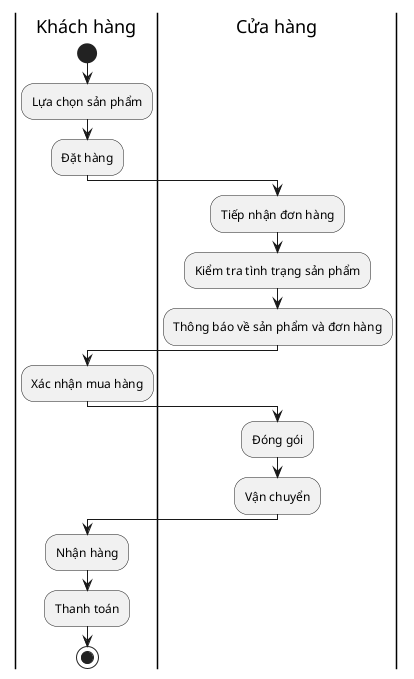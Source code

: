 @startuml

|Khách hàng|
start
:Lựa chọn sản phẩm;
:Đặt hàng;
|Cửa hàng|
:Tiếp nhận đơn hàng;
:Kiểm tra tình trạng sản phẩm;
:Thông báo về sản phẩm và đơn hàng;
|Khách hàng|
:Xác nhận mua hàng;
|Cửa hàng|
:Đóng gói;
:Vận chuyển;
|Khách hàng|
:Nhận hàng;
:Thanh toán;
stop
@enduml